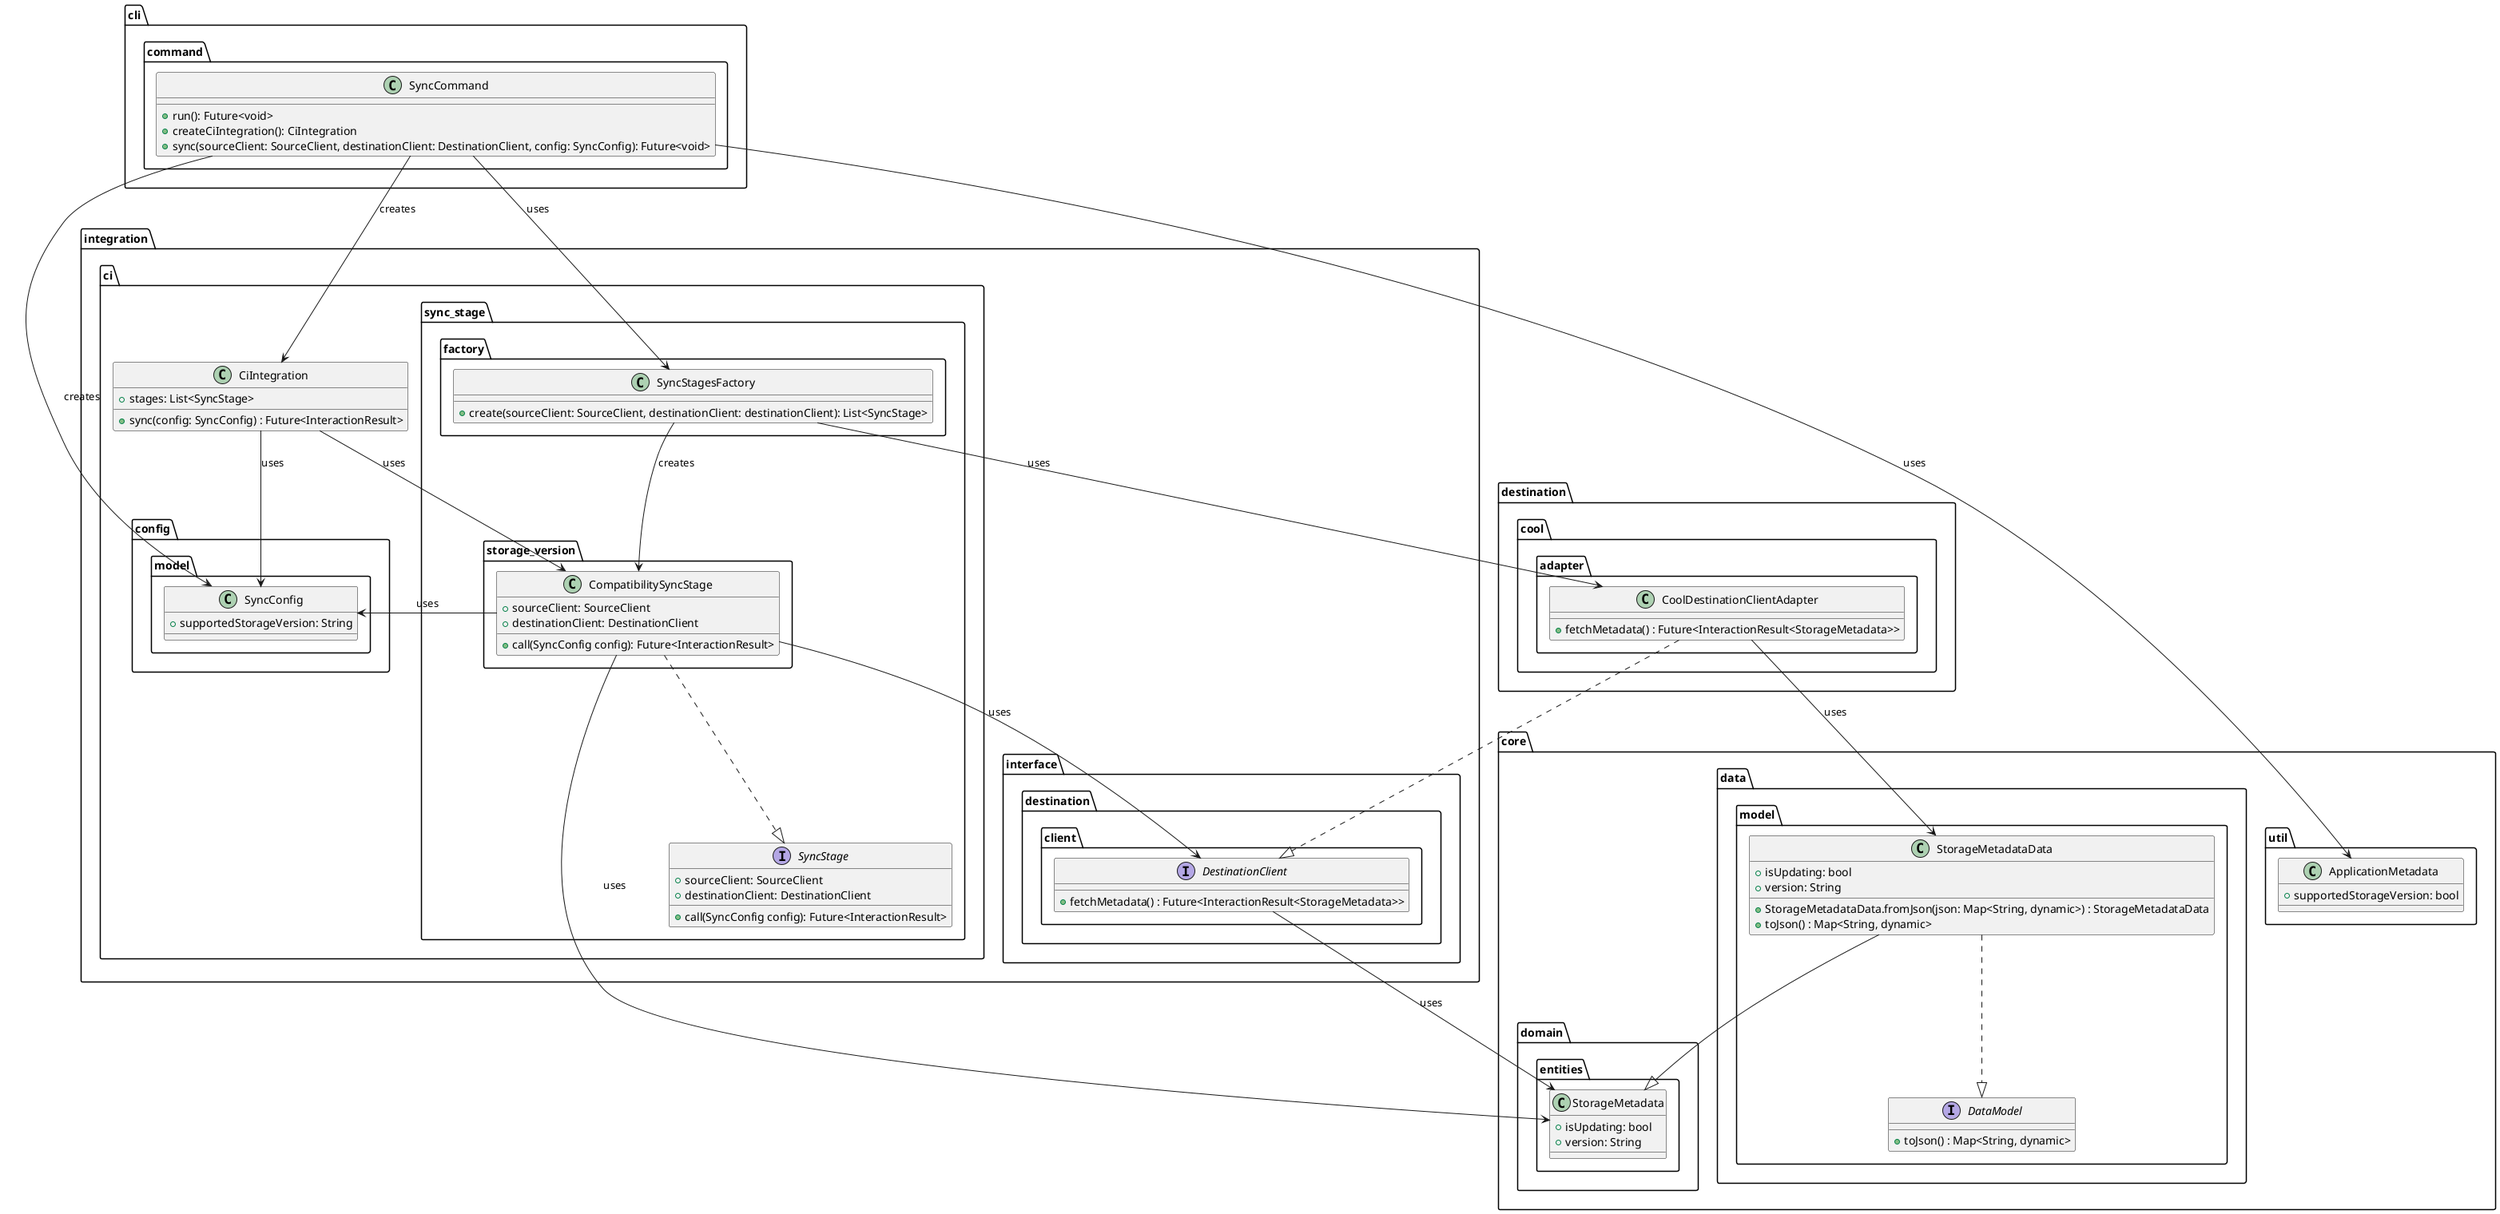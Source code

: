 @startuml

package core {
    package util {
        class ApplicationMetadata {
            + supportedStorageVersion: bool
        }
    }

    package domain.entities {
        class StorageMetadata {
            + isUpdating: bool
            + version: String
        }
    }

    package data.model {
        class StorageMetadataData {
            + isUpdating: bool
            + version: String

            + StorageMetadataData.fromJson(json: Map<String, dynamic>) : StorageMetadataData
            + toJson() : Map<String, dynamic>
        }

        interface DataModel {
            + toJson() : Map<String, dynamic>
        }
    }
}

package cli.command {
    class SyncCommand {
        + run(): Future<void>
        + createCiIntegration(): CiIntegration
        + sync(sourceClient: SourceClient, destinationClient: DestinationClient, config: SyncConfig): Future<void>
    }
}

package integration {
    package interface.destination.client {
        interface DestinationClient {
            + fetchMetadata() : Future<InteractionResult<StorageMetadata>>
        }
    }

    package ci {
        class CiIntegration {
            + stages: List<SyncStage>

            + sync(config: SyncConfig) : Future<InteractionResult>
        }

        package config.model {
            class SyncConfig {
                + supportedStorageVersion: String
            }
        }

        package sync_stage {
            package factory {
                class SyncStagesFactory {
                    + create(sourceClient: SourceClient, destinationClient: destinationClient): List<SyncStage>
                }
            }

            package storage_version {
                class CompatibilitySyncStage {
                    + sourceClient: SourceClient
                    + destinationClient: DestinationClient

                    + call(SyncConfig config): Future<InteractionResult>
                }
            }

            interface SyncStage {
                + sourceClient: SourceClient
                + destinationClient: DestinationClient

                + call(SyncConfig config): Future<InteractionResult>
            }
        }
    }
}

package destination.cool.adapter {
    class CoolDestinationClientAdapter {
        + fetchMetadata() : Future<InteractionResult<StorageMetadata>>
    }
}

SyncCommand --> SyncConfig : creates
SyncCommand --> SyncStagesFactory : uses
SyncCommand --> CiIntegration : creates
SyncCommand --> ApplicationMetadata : uses

CiIntegration --> CompatibilitySyncStage : uses
CiIntegration --> SyncConfig : uses

CompatibilitySyncStage ..|> SyncStage
CompatibilitySyncStage --> StorageMetadata : uses
CompatibilitySyncStage -left-> SyncConfig : uses
CompatibilitySyncStage --> DestinationClient : uses

StorageMetadataData --|> StorageMetadata
StorageMetadataData ..|> DataModel

CoolDestinationClientAdapter ..|> DestinationClient
CoolDestinationClientAdapter --> StorageMetadataData : uses

SyncStagesFactory --> CompatibilitySyncStage : creates
SyncStagesFactory --> CoolDestinationClientAdapter : uses

DestinationClient --> StorageMetadata : uses

@enduml
